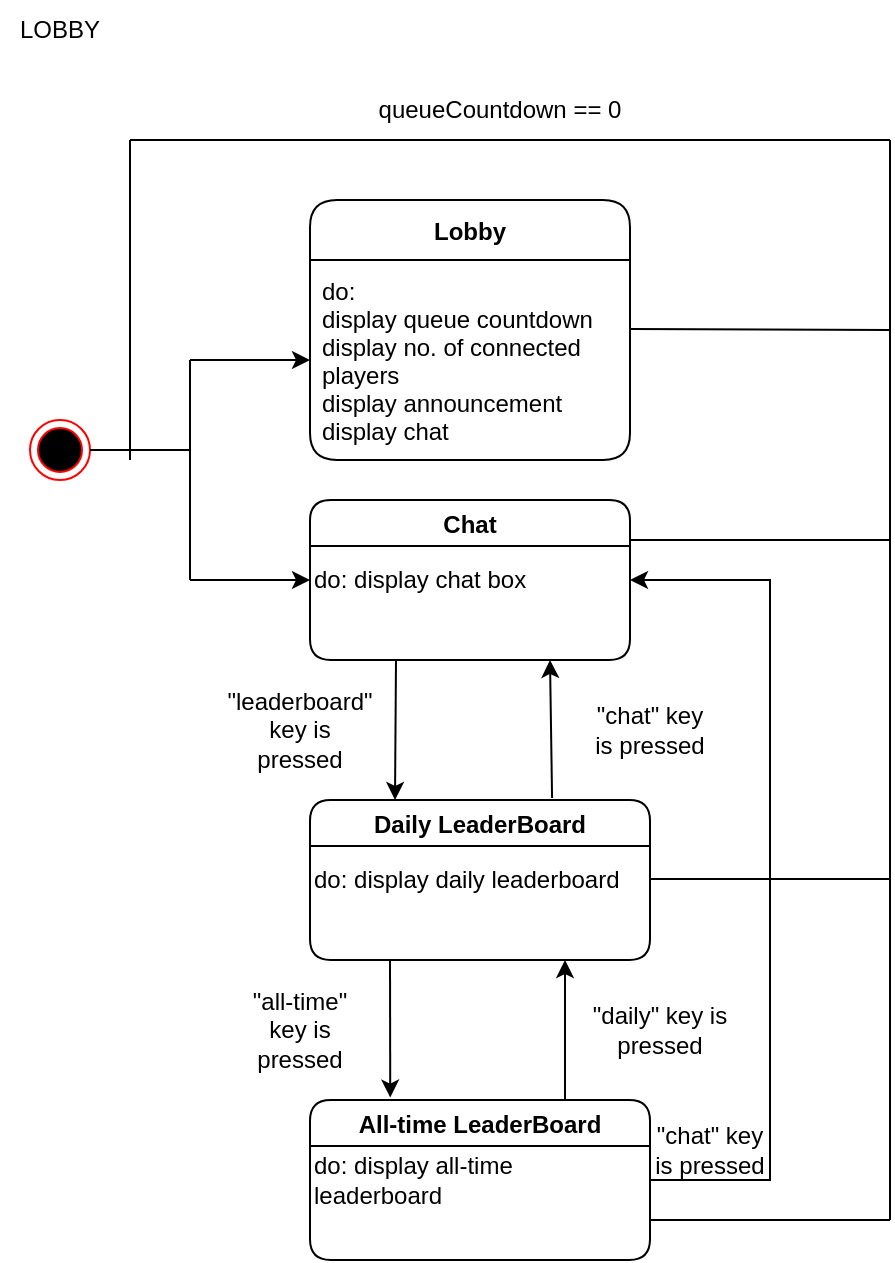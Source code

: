 <mxfile version="15.9.1" type="github">
  <diagram id="bBl0uM8PyTTQ0kxkWniF" name="Page-1">
    <mxGraphModel dx="1422" dy="762" grid="1" gridSize="10" guides="1" tooltips="1" connect="1" arrows="1" fold="1" page="1" pageScale="1" pageWidth="827" pageHeight="1169" math="0" shadow="0">
      <root>
        <mxCell id="0" />
        <mxCell id="1" parent="0" />
        <mxCell id="r1ISIz02WGAyI84771dC-1" value="" style="ellipse;html=1;shape=endState;fillColor=#000000;strokeColor=#ff0000;" parent="1" vertex="1">
          <mxGeometry x="170" y="230" width="30" height="30" as="geometry" />
        </mxCell>
        <mxCell id="r1ISIz02WGAyI84771dC-3" value="Lobby" style="swimlane;fontStyle=1;childLayout=stackLayout;horizontal=1;startSize=30;horizontalStack=0;resizeParent=1;resizeParentMax=0;resizeLast=0;collapsible=1;marginBottom=0;rounded=1;" parent="1" vertex="1">
          <mxGeometry x="310" y="120" width="160" height="130" as="geometry" />
        </mxCell>
        <mxCell id="r1ISIz02WGAyI84771dC-4" value="do: &#xa;display queue countdown&#xa;display no. of connected &#xa;players&#xa;display announcement&#xa;display chat " style="text;strokeColor=none;fillColor=none;align=left;verticalAlign=middle;spacingLeft=4;spacingRight=4;overflow=hidden;points=[[0,0.5],[1,0.5]];portConstraint=eastwest;rotatable=0;" parent="r1ISIz02WGAyI84771dC-3" vertex="1">
          <mxGeometry y="30" width="160" height="100" as="geometry" />
        </mxCell>
        <mxCell id="r1ISIz02WGAyI84771dC-8" value="" style="endArrow=classic;html=1;rounded=0;" parent="1" target="r1ISIz02WGAyI84771dC-4" edge="1">
          <mxGeometry width="50" height="50" relative="1" as="geometry">
            <mxPoint x="250" y="200" as="sourcePoint" />
            <mxPoint x="280" y="235" as="targetPoint" />
          </mxGeometry>
        </mxCell>
        <mxCell id="r1ISIz02WGAyI84771dC-10" value="Chat" style="swimlane;rounded=1;" parent="1" vertex="1">
          <mxGeometry x="310" y="270" width="160" height="80" as="geometry" />
        </mxCell>
        <mxCell id="r1ISIz02WGAyI84771dC-14" value="do: display chat box" style="text;html=1;align=left;verticalAlign=middle;resizable=0;points=[];autosize=1;strokeColor=none;fillColor=none;" parent="r1ISIz02WGAyI84771dC-10" vertex="1">
          <mxGeometry y="30" width="120" height="20" as="geometry" />
        </mxCell>
        <mxCell id="r1ISIz02WGAyI84771dC-11" value="" style="endArrow=classic;html=1;rounded=0;entryX=0;entryY=0.5;entryDx=0;entryDy=0;" parent="1" target="r1ISIz02WGAyI84771dC-10" edge="1">
          <mxGeometry width="50" height="50" relative="1" as="geometry">
            <mxPoint x="250" y="310" as="sourcePoint" />
            <mxPoint x="320" y="210" as="targetPoint" />
          </mxGeometry>
        </mxCell>
        <mxCell id="r1ISIz02WGAyI84771dC-12" value="" style="endArrow=none;html=1;rounded=0;" parent="1" edge="1">
          <mxGeometry width="50" height="50" relative="1" as="geometry">
            <mxPoint x="250" y="310" as="sourcePoint" />
            <mxPoint x="250" y="200" as="targetPoint" />
          </mxGeometry>
        </mxCell>
        <mxCell id="r1ISIz02WGAyI84771dC-13" value="" style="endArrow=none;html=1;rounded=0;exitX=1;exitY=0.5;exitDx=0;exitDy=0;" parent="1" source="r1ISIz02WGAyI84771dC-1" edge="1">
          <mxGeometry width="50" height="50" relative="1" as="geometry">
            <mxPoint x="530" y="260" as="sourcePoint" />
            <mxPoint x="250" y="245" as="targetPoint" />
          </mxGeometry>
        </mxCell>
        <mxCell id="r1ISIz02WGAyI84771dC-15" value="Daily LeaderBoard" style="swimlane;rounded=1;startSize=23;" parent="1" vertex="1">
          <mxGeometry x="310" y="420" width="170" height="80" as="geometry" />
        </mxCell>
        <mxCell id="r1ISIz02WGAyI84771dC-16" value="do: display daily leaderboard" style="text;html=1;align=left;verticalAlign=middle;resizable=0;points=[];autosize=1;strokeColor=none;fillColor=none;" parent="r1ISIz02WGAyI84771dC-15" vertex="1">
          <mxGeometry y="30" width="170" height="20" as="geometry" />
        </mxCell>
        <mxCell id="r1ISIz02WGAyI84771dC-17" value="" style="endArrow=classic;html=1;rounded=0;entryX=0.25;entryY=0;entryDx=0;entryDy=0;" parent="1" target="r1ISIz02WGAyI84771dC-15" edge="1">
          <mxGeometry width="50" height="50" relative="1" as="geometry">
            <mxPoint x="353" y="350" as="sourcePoint" />
            <mxPoint x="580" y="210" as="targetPoint" />
          </mxGeometry>
        </mxCell>
        <mxCell id="r1ISIz02WGAyI84771dC-18" value="" style="endArrow=classic;html=1;rounded=0;exitX=0.712;exitY=-0.012;exitDx=0;exitDy=0;entryX=0.75;entryY=1;entryDx=0;entryDy=0;exitPerimeter=0;" parent="1" source="r1ISIz02WGAyI84771dC-15" target="r1ISIz02WGAyI84771dC-10" edge="1">
          <mxGeometry width="50" height="50" relative="1" as="geometry">
            <mxPoint x="360" y="360" as="sourcePoint" />
            <mxPoint x="360" y="430" as="targetPoint" />
          </mxGeometry>
        </mxCell>
        <mxCell id="r1ISIz02WGAyI84771dC-19" value="All-time LeaderBoard" style="swimlane;rounded=1;startSize=23;" parent="1" vertex="1">
          <mxGeometry x="310" y="570" width="170" height="80" as="geometry" />
        </mxCell>
        <mxCell id="r1ISIz02WGAyI84771dC-20" value="do: display all-time &lt;br&gt;leaderboard" style="text;html=1;align=left;verticalAlign=middle;resizable=0;points=[];autosize=1;strokeColor=none;fillColor=none;" parent="r1ISIz02WGAyI84771dC-19" vertex="1">
          <mxGeometry y="25" width="110" height="30" as="geometry" />
        </mxCell>
        <mxCell id="r1ISIz02WGAyI84771dC-21" value="" style="endArrow=classic;html=1;rounded=0;entryX=0.236;entryY=-0.015;entryDx=0;entryDy=0;entryPerimeter=0;" parent="1" target="r1ISIz02WGAyI84771dC-19" edge="1">
          <mxGeometry width="50" height="50" relative="1" as="geometry">
            <mxPoint x="350" y="500" as="sourcePoint" />
            <mxPoint x="570" y="360" as="targetPoint" />
          </mxGeometry>
        </mxCell>
        <mxCell id="r1ISIz02WGAyI84771dC-22" value="" style="endArrow=classic;html=1;rounded=0;exitX=0.75;exitY=0;exitDx=0;exitDy=0;entryX=0.75;entryY=1;entryDx=0;entryDy=0;" parent="1" source="r1ISIz02WGAyI84771dC-19" target="r1ISIz02WGAyI84771dC-15" edge="1">
          <mxGeometry width="50" height="50" relative="1" as="geometry">
            <mxPoint x="350" y="510" as="sourcePoint" />
            <mxPoint x="420" y="500" as="targetPoint" />
          </mxGeometry>
        </mxCell>
        <mxCell id="r1ISIz02WGAyI84771dC-24" value="&quot;leaderboard&quot; key is pressed" style="text;html=1;strokeColor=none;fillColor=none;align=center;verticalAlign=middle;whiteSpace=wrap;rounded=0;" parent="1" vertex="1">
          <mxGeometry x="270" y="370" width="70" height="30" as="geometry" />
        </mxCell>
        <mxCell id="r1ISIz02WGAyI84771dC-25" value="&quot;chat&quot; key is pressed" style="text;html=1;strokeColor=none;fillColor=none;align=center;verticalAlign=middle;whiteSpace=wrap;rounded=0;" parent="1" vertex="1">
          <mxGeometry x="450" y="370" width="60" height="30" as="geometry" />
        </mxCell>
        <mxCell id="r1ISIz02WGAyI84771dC-26" value="&quot;all-time&quot; key is pressed" style="text;html=1;strokeColor=none;fillColor=none;align=center;verticalAlign=middle;whiteSpace=wrap;rounded=0;" parent="1" vertex="1">
          <mxGeometry x="270" y="520" width="70" height="30" as="geometry" />
        </mxCell>
        <mxCell id="r1ISIz02WGAyI84771dC-27" value="&quot;daily&quot; key is pressed" style="text;html=1;strokeColor=none;fillColor=none;align=center;verticalAlign=middle;whiteSpace=wrap;rounded=0;" parent="1" vertex="1">
          <mxGeometry x="450" y="520" width="70" height="30" as="geometry" />
        </mxCell>
        <mxCell id="r1ISIz02WGAyI84771dC-28" value="" style="endArrow=classic;html=1;rounded=0;exitX=1;exitY=0.5;exitDx=0;exitDy=0;entryX=1;entryY=0.5;entryDx=0;entryDy=0;" parent="1" source="r1ISIz02WGAyI84771dC-19" target="r1ISIz02WGAyI84771dC-10" edge="1">
          <mxGeometry width="50" height="50" relative="1" as="geometry">
            <mxPoint x="470" y="440" as="sourcePoint" />
            <mxPoint x="520" y="390" as="targetPoint" />
            <Array as="points">
              <mxPoint x="540" y="610" />
              <mxPoint x="540" y="310" />
            </Array>
          </mxGeometry>
        </mxCell>
        <mxCell id="r1ISIz02WGAyI84771dC-29" value="&quot;chat&quot; key is pressed" style="text;html=1;strokeColor=none;fillColor=none;align=center;verticalAlign=middle;whiteSpace=wrap;rounded=0;" parent="1" vertex="1">
          <mxGeometry x="480" y="580" width="60" height="30" as="geometry" />
        </mxCell>
        <mxCell id="r1ISIz02WGAyI84771dC-33" value="" style="endArrow=none;html=1;rounded=0;exitX=1;exitY=0.75;exitDx=0;exitDy=0;" parent="1" source="r1ISIz02WGAyI84771dC-19" edge="1">
          <mxGeometry width="50" height="50" relative="1" as="geometry">
            <mxPoint x="470" y="400" as="sourcePoint" />
            <mxPoint x="600" y="630" as="targetPoint" />
          </mxGeometry>
        </mxCell>
        <mxCell id="r1ISIz02WGAyI84771dC-34" value="" style="endArrow=none;html=1;rounded=0;exitX=1;exitY=0.75;exitDx=0;exitDy=0;" parent="1" edge="1">
          <mxGeometry width="50" height="50" relative="1" as="geometry">
            <mxPoint x="480" y="459.5" as="sourcePoint" />
            <mxPoint x="600" y="459.5" as="targetPoint" />
          </mxGeometry>
        </mxCell>
        <mxCell id="r1ISIz02WGAyI84771dC-35" value="" style="endArrow=none;html=1;rounded=0;exitX=1;exitY=0.75;exitDx=0;exitDy=0;" parent="1" edge="1">
          <mxGeometry width="50" height="50" relative="1" as="geometry">
            <mxPoint x="470" y="290" as="sourcePoint" />
            <mxPoint x="600" y="290" as="targetPoint" />
          </mxGeometry>
        </mxCell>
        <mxCell id="r1ISIz02WGAyI84771dC-36" value="" style="endArrow=none;html=1;rounded=0;exitX=1;exitY=0.75;exitDx=0;exitDy=0;" parent="1" edge="1">
          <mxGeometry width="50" height="50" relative="1" as="geometry">
            <mxPoint x="470" y="184.5" as="sourcePoint" />
            <mxPoint x="600" y="185" as="targetPoint" />
          </mxGeometry>
        </mxCell>
        <mxCell id="r1ISIz02WGAyI84771dC-37" value="" style="endArrow=none;html=1;rounded=0;" parent="1" edge="1">
          <mxGeometry width="50" height="50" relative="1" as="geometry">
            <mxPoint x="600" y="630" as="sourcePoint" />
            <mxPoint x="600" y="90" as="targetPoint" />
          </mxGeometry>
        </mxCell>
        <mxCell id="r1ISIz02WGAyI84771dC-40" value="" style="endArrow=none;html=1;rounded=0;" parent="1" edge="1">
          <mxGeometry width="50" height="50" relative="1" as="geometry">
            <mxPoint x="220" y="90" as="sourcePoint" />
            <mxPoint x="600" y="90" as="targetPoint" />
          </mxGeometry>
        </mxCell>
        <mxCell id="r1ISIz02WGAyI84771dC-41" value="" style="endArrow=none;html=1;rounded=0;" parent="1" edge="1">
          <mxGeometry width="50" height="50" relative="1" as="geometry">
            <mxPoint x="220" y="250" as="sourcePoint" />
            <mxPoint x="220" y="90" as="targetPoint" />
          </mxGeometry>
        </mxCell>
        <mxCell id="r1ISIz02WGAyI84771dC-42" value="queueCountdown == 0" style="text;html=1;strokeColor=none;fillColor=none;align=center;verticalAlign=middle;whiteSpace=wrap;rounded=0;" parent="1" vertex="1">
          <mxGeometry x="340" y="60" width="130" height="30" as="geometry" />
        </mxCell>
        <mxCell id="UAu2ukynyfXV7MNISCku-1" value="LOBBY" style="text;html=1;strokeColor=none;fillColor=none;align=center;verticalAlign=middle;whiteSpace=wrap;rounded=0;" vertex="1" parent="1">
          <mxGeometry x="155" y="20" width="60" height="30" as="geometry" />
        </mxCell>
      </root>
    </mxGraphModel>
  </diagram>
</mxfile>
